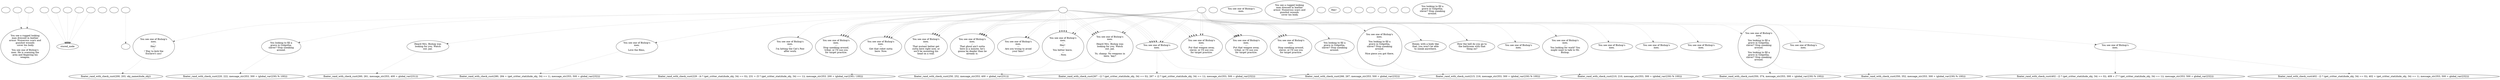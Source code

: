 digraph ncBisMen {
  "checkPartyMembersNearDoor" [style=filled       fillcolor="#FFFFFF"       color="#000000"]
  "checkPartyMembersNearDoor" [label=""]
  "ChooseFromList" [style=filled       fillcolor="#FFFFFF"       color="#000000"]
  "ChooseFromList" [label="You see a rugged looking\nman dressed in leather\narmor. Numerous scars and\ngunshot wounds\n cover his body.\n---\nYou see one of Bishop's\nmen. He is scanning the\narea and fingering his\nweapon."]
  "CLICK_PREV" [style=filled       fillcolor="#FFFFFF"       color="#000000"]
  "CLICK_PREV" -> "ChooseFromList" [style=dotted color="#555555"]
  "CLICK_PREV" [label=""]
  "CLICK_0" [style=filled       fillcolor="#FFFFFF"       color="#000000"]
  "CLICK_0" -> "stored_node" [style=dotted color="#555555"]
  "CLICK_0" [label=""]
  "CLICK_1" [style=filled       fillcolor="#FFFFFF"       color="#000000"]
  "CLICK_1" -> "stored_node" [style=dotted color="#555555"]
  "CLICK_1" [label=""]
  "CLICK_2" [style=filled       fillcolor="#FFFFFF"       color="#000000"]
  "CLICK_2" -> "stored_node" [style=dotted color="#555555"]
  "CLICK_2" [label=""]
  "CLICK_3" [style=filled       fillcolor="#FFFFFF"       color="#000000"]
  "CLICK_3" -> "stored_node" [style=dotted color="#555555"]
  "CLICK_3" [label=""]
  "CLICK_4" [style=filled       fillcolor="#FFFFFF"       color="#000000"]
  "CLICK_4" -> "stored_node" [style=dotted color="#555555"]
  "CLICK_4" [label=""]
  "CLICK_MORE" [style=filled       fillcolor="#FFFFFF"       color="#000000"]
  "CLICK_MORE" -> "ChooseFromList" [style=dotted color="#555555"]
  "CLICK_MORE" [label=""]
  "start" [style=filled       fillcolor="#FFFFFF"       color="#000000"]
  "start" [label=""]
  "critter_p_proc" [style=filled       fillcolor="#FFFFFF"       color="#000000"]
  "critter_p_proc" [label=""]
  "pickup_p_proc" [style=filled       fillcolor="#FFFFFF"       color="#000000"]
  "pickup_p_proc" -> "Node998" [style=dotted color="#555555"]
  "pickup_p_proc" [label=""]
  "talk_p_proc" [style=filled       fillcolor="#FFFFFF"       color="#000000"]
  "talk_p_proc" -> "Node006" [style=dotted color="#555555"]
  "talk_p_proc" -> "Node006" [style=dotted color="#555555"]
  "talk_p_proc" -> "Node008" [style=dotted color="#555555"]
  "talk_p_proc" -> "Node011" [style=dotted color="#555555"]
  "talk_p_proc" -> "Node016" [style=dotted color="#555555"]
  "talk_p_proc" -> "Node018" [style=dotted color="#555555"]
  "talk_p_proc" -> "Node008" [style=dotted color="#555555"]
  "talk_p_proc" -> "Node011" [style=dotted color="#555555"]
  "talk_p_proc" -> "Node016" [style=dotted color="#555555"]
  "talk_p_proc" -> "Node018" [style=dotted color="#555555"]
  "talk_p_proc" -> "Node017" [style=dotted color="#555555"]
  "talk_p_proc" -> "Node019" [style=dotted color="#555555"]
  "talk_p_proc" -> "Node017" [style=dotted color="#555555"]
  "talk_p_proc" -> "Node019" [style=dotted color="#555555"]
  "talk_p_proc" -> "Node020" [style=dotted color="#555555"]
  "talk_p_proc" -> "Node020" [style=dotted color="#555555"]
  "talk_p_proc" -> "Node021" [style=dotted color="#555555"]
  "talk_p_proc" -> "Node021" [style=dotted color="#555555"]
  "talk_p_proc" -> "Node034" [style=dotted color="#555555"]
  "talk_p_proc" -> "Node034" [style=dotted color="#555555"]
  "talk_p_proc" -> "Node023" [style=dotted color="#555555"]
  "talk_p_proc" -> "Node002" [style=dotted color="#555555"]
  "talk_p_proc" -> "Node003" [style=dotted color="#555555"]
  "talk_p_proc" -> "Node004" [style=dotted color="#555555"]
  "talk_p_proc" -> "Node024" [style=dotted color="#555555"]
  "talk_p_proc" -> "Node009" [style=dotted color="#555555"]
  "talk_p_proc" -> "Node013" [style=dotted color="#555555"]
  "talk_p_proc" -> "Node025" [style=dotted color="#555555"]
  "talk_p_proc" -> "Node027" [style=dotted color="#555555"]
  "talk_p_proc" -> "Node029" [style=dotted color="#555555"]
  "talk_p_proc" -> "Node030" [style=dotted color="#555555"]
  "talk_p_proc" -> "Node031" [style=dotted color="#555555"]
  "talk_p_proc" -> "Node032" [style=dotted color="#555555"]
  "talk_p_proc" [label=""]
  "destroy_p_proc" [style=filled       fillcolor="#FFFFFF"       color="#000000"]
  "destroy_p_proc" [label=""]
  "look_at_p_proc" [style=filled       fillcolor="#FFFFFF"       color="#000000"]
  "look_at_p_proc" [label="You see one of Bishop's\nmen."]
  "description_p_proc" [style=filled       fillcolor="#FFFFFF"       color="#000000"]
  "description_p_proc" [label="You see a rugged looking\nman dressed in leather\narmor. Numerous scars and\ngunshot wounds\n cover his body."]
  "use_skill_on_p_proc" [style=filled       fillcolor="#FFFFFF"       color="#000000"]
  "use_skill_on_p_proc" [label=""]
  "damage_p_proc" [style=filled       fillcolor="#FFFFFF"       color="#000000"]
  "damage_p_proc" [label="Hey! "]
  "map_enter_p_proc" [style=filled       fillcolor="#FFFFFF"       color="#000000"]
  "map_enter_p_proc" [label=""]
  "map_update_p_proc" [style=filled       fillcolor="#FFFFFF"       color="#000000"]
  "map_update_p_proc" [label=""]
  "timed_event_p_proc" [style=filled       fillcolor="#FFFFFF"       color="#000000"]
  "timed_event_p_proc" -> "Node006" [style=dotted color="#555555"]
  "timed_event_p_proc" -> "Node006" [style=dotted color="#555555"]
  "timed_event_p_proc" -> "Node008" [style=dotted color="#555555"]
  "timed_event_p_proc" -> "Node011" [style=dotted color="#555555"]
  "timed_event_p_proc" -> "Node016" [style=dotted color="#555555"]
  "timed_event_p_proc" -> "Node018" [style=dotted color="#555555"]
  "timed_event_p_proc" -> "Node008" [style=dotted color="#555555"]
  "timed_event_p_proc" -> "Node011" [style=dotted color="#555555"]
  "timed_event_p_proc" -> "Node016" [style=dotted color="#555555"]
  "timed_event_p_proc" -> "Node018" [style=dotted color="#555555"]
  "timed_event_p_proc" -> "Node017" [style=dotted color="#555555"]
  "timed_event_p_proc" -> "Node019" [style=dotted color="#555555"]
  "timed_event_p_proc" -> "Node017" [style=dotted color="#555555"]
  "timed_event_p_proc" -> "Node019" [style=dotted color="#555555"]
  "timed_event_p_proc" -> "Node020" [style=dotted color="#555555"]
  "timed_event_p_proc" -> "Node020" [style=dotted color="#555555"]
  "timed_event_p_proc" -> "Node021" [style=dotted color="#555555"]
  "timed_event_p_proc" -> "Node021" [style=dotted color="#555555"]
  "timed_event_p_proc" -> "Node034" [style=dotted color="#555555"]
  "timed_event_p_proc" -> "Node034" [style=dotted color="#555555"]
  "timed_event_p_proc" -> "Node006" [style=dotted color="#555555"]
  "timed_event_p_proc" -> "Node006" [style=dotted color="#555555"]
  "timed_event_p_proc" -> "Node008" [style=dotted color="#555555"]
  "timed_event_p_proc" -> "Node011" [style=dotted color="#555555"]
  "timed_event_p_proc" -> "Node016" [style=dotted color="#555555"]
  "timed_event_p_proc" -> "Node018" [style=dotted color="#555555"]
  "timed_event_p_proc" -> "Node008" [style=dotted color="#555555"]
  "timed_event_p_proc" -> "Node011" [style=dotted color="#555555"]
  "timed_event_p_proc" -> "Node016" [style=dotted color="#555555"]
  "timed_event_p_proc" -> "Node018" [style=dotted color="#555555"]
  "timed_event_p_proc" -> "Node017" [style=dotted color="#555555"]
  "timed_event_p_proc" -> "Node019" [style=dotted color="#555555"]
  "timed_event_p_proc" -> "Node017" [style=dotted color="#555555"]
  "timed_event_p_proc" -> "Node019" [style=dotted color="#555555"]
  "timed_event_p_proc" -> "Node020" [style=dotted color="#555555"]
  "timed_event_p_proc" -> "Node020" [style=dotted color="#555555"]
  "timed_event_p_proc" -> "Node021" [style=dotted color="#555555"]
  "timed_event_p_proc" -> "Node021" [style=dotted color="#555555"]
  "timed_event_p_proc" -> "Node034" [style=dotted color="#555555"]
  "timed_event_p_proc" -> "Node034" [style=dotted color="#555555"]
  "timed_event_p_proc" -> "Node001" [style=dotted color="#555555"]
  "timed_event_p_proc" -> "Node002" [style=dotted color="#555555"]
  "timed_event_p_proc" -> "Node003" [style=dotted color="#555555"]
  "timed_event_p_proc" -> "Node004" [style=dotted color="#555555"]
  "timed_event_p_proc" -> "Node005" [style=dotted color="#555555"]
  "timed_event_p_proc" -> "Node009" [style=dotted color="#555555"]
  "timed_event_p_proc" -> "Node010" [style=dotted color="#555555"]
  "timed_event_p_proc" -> "Node009" [style=dotted color="#555555"]
  "timed_event_p_proc" -> "Node013" [style=dotted color="#555555"]
  "timed_event_p_proc" -> "Node014" [style=dotted color="#555555"]
  "timed_event_p_proc" -> "Node022" [style=dotted color="#555555"]
  "timed_event_p_proc" [label=""]
  "combat_p_proc" [style=filled       fillcolor="#FFFFFF"       color="#000000"]
  "combat_p_proc" [label=""]
  "Node998" [style=filled       fillcolor="#FFFFFF"       color="#000000"]
  "Node998" [label=""]
  "Node999" [style=filled       fillcolor="#FFFFFF"       color="#000000"]
  "Node999" [label=""]
  "Node001" [style=filled       fillcolor="#FFFFFF"       color="#000000"]
  "Node001" -> "floater_rand_with_check_cust(200, 203, obj_name(dude_obj))" [style=dotted color="#555555"]
  "Node001" [label="You see one of Bishop's\nmen.\n---\nHey! \n---\n! Way to kick the\nEnclave's ass!"]
  "Node002" [style=filled       fillcolor="#FFFFFF"       color="#000000"]
  "Node002" [label="How the hell do you go to\nthe bathroom with that\nthing on?"]
  "Node003" [style=filled       fillcolor="#FFFFFF"       color="#000000"]
  "Node003" -> "floater_rand_with_check_cust(210, 210, message_str(353, 300 + (global_var(230) % 100)))" [style=dotted color="#555555"]
  "Node003" [label="You see one of Bishop's\nmen.\n---\nYou looking to fill a\ngrave in Golgotha,\nslaver? Stop sneaking\naround.\n---\nNice piece you got there,\n---\n."]
  "Node004" [style=filled       fillcolor="#FFFFFF"       color="#000000"]
  "Node004" -> "floater_rand_with_check_cust(215, 216, message_str(353, 300 + (global_var(230) % 100)))" [style=dotted color="#555555"]
  "Node004" [label="You looking to fill a\ngrave in Golgotha,\nslaver? Stop sneaking\naround."]
  "Node005" [style=filled       fillcolor="#FFFFFF"       color="#000000"]
  "Node005" -> "floater_rand_with_check_cust(220, 222, message_str(353, 300 + (global_var(230) % 100)))" [style=dotted color="#555555"]
  "Node005" [label="You looking to fill a\ngrave in Golgotha,\nslaver? Stop sneaking\naround."]
  "Node006" [style=filled       fillcolor="#FFFFFF"       color="#000000"]
  "Node006" -> "floater_rand_with_check_cust(229 - (4 * (get_critter_stat(dude_obj, 34) == 0)), 231 + (5 * (get_critter_stat(dude_obj, 34) == 1)), message_str(353, 200 + (global_var(230) / 100)))" [style=dotted color="#555555"]
  "Node006" [label="You see one of Bishop's\nmen.\n---\nHey! \n---\nYou better leave, \n---\n. Now."]
  "Node008" [style=filled       fillcolor="#FFFFFF"       color="#000000"]
  "Node008" -> "floater_rand_with_check_cust(250, 252, message_str(353, 400 + global_var(231)))" [style=dotted color="#555555"]
  "Node008" [label="You see one of Bishop's\nmen.\n---\nHeard Mrs. Bishop was\nlooking for you. Watch\nout, pal.\n---\nYo, champ. No weapons in\nhere, 'kay?"]
  "Node009" [style=filled       fillcolor="#FFFFFF"       color="#000000"]
  "Node009" [label="You see one of Bishop's\nmen.\n---\nAre you trying to avoid\nyour fans?"]
  "Node010" [style=filled       fillcolor="#FFFFFF"       color="#000000"]
  "Node010" -> "floater_rand_with_check_cust(260, 261, message_str(353, 400 + global_var(231)))" [style=dotted color="#555555"]
  "Node010" [label="Heard Mrs. Bishop was\nlooking for you. Watch\nout, pal."]
  "Node011" [style=filled       fillcolor="#FFFFFF"       color="#000000"]
  "Node011" -> "floater_rand_with_check_cust(267 - (2 * (get_critter_stat(dude_obj, 34) == 0)), 267 + (2 * (get_critter_stat(dude_obj, 34) == 1)), message_str(353, 500 + global_var(232)))" [style=dotted color="#555555"]
  "Node011" -> "floater_rand_with_check_cust(266, 267, message_str(353, 500 + global_var(232)))" [style=dotted color="#555555"]
  "Node011" [label="You see one of Bishop's\nmen."]
  "Node013" [style=filled       fillcolor="#FFFFFF"       color="#000000"]
  "Node013" [label="Honey, with a body like\nthat, you won't be able\nto sneak anywhere."]
  "Node014" [style=filled       fillcolor="#FFFFFF"       color="#000000"]
  "Node014" -> "floater_rand_with_check_cust(280, 284 + (get_critter_stat(dude_obj, 34) == 1), message_str(353, 500 + global_var(232)))" [style=dotted color="#555555"]
  "Node014" [label="You see one of Bishop's\nmen.\n---\nLove the films, "]
  "Node016" [style=filled       fillcolor="#FFFFFF"       color="#000000"]
  "Node016" [label="You see one of Bishop's\nmen.\n---\nPut that weapon away,\nslaver, or I'll use you\nfor target practice."]
  "Node017" [style=filled       fillcolor="#FFFFFF"       color="#000000"]
  "Node017" [label="You see one of Bishop's\nmen.\n---\nStop sneaking around,\nslaver, or I'll use you\nfor target practice."]
  "Node018" [style=filled       fillcolor="#FFFFFF"       color="#000000"]
  "Node018" [label="You see one of Bishop's\nmen.\n---\nPut that weapon away,\ntribal, or I'll use you\nfor target practice."]
  "Node019" [style=filled       fillcolor="#FFFFFF"       color="#000000"]
  "Node019" [label="You see one of Bishop's\nmen.\n---\nStop sneaking around,\ntribal, or I'll use you\nfor target practice."]
  "Node020" [style=filled       fillcolor="#FFFFFF"       color="#000000"]
  "Node020" [label="You see one of Bishop's\nmen.\n---\nGet that robot outta\nhere. Now."]
  "Node021" [style=filled       fillcolor="#FFFFFF"       color="#000000"]
  "Node021" [label="You see one of Bishop's\nmen.\n---\nThat mutant better get\noutta here right now, or\nwe'll be mounting his\nhead on a wall."]
  "Node022" [style=filled       fillcolor="#FFFFFF"       color="#000000"]
  "Node022" [label="You see one of Bishop's\nmen.\n---\nI'm hitting the Cat's Paw\nafter work."]
  "Node023" [style=filled       fillcolor="#FFFFFF"       color="#000000"]
  "Node023" [label="You see one of Bishop's\nmen."]
  "Node024" [style=filled       fillcolor="#FFFFFF"       color="#000000"]
  "Node024" -> "floater_rand_with_check_cust(350, 374, message_str(353, 300 + (global_var(230) % 100)))" [style=dotted color="#555555"]
  "Node024" -> "floater_rand_with_check_cust(350, 352, message_str(353, 300 + (global_var(230) % 100)))" [style=dotted color="#555555"]
  "Node024" [label="You see one of Bishop's\nmen.\n---\nYou looking to fill a\ngrave in Golgotha,\nslaver? Stop sneaking\naround.\n---\nYou looking to fill a\ngrave in Golgotha,\nslaver? Stop sneaking\naround."]
  "Node025" [style=filled       fillcolor="#FFFFFF"       color="#000000"]
  "Node025" [label="You see one of Bishop's\nmen."]
  "Node027" [style=filled       fillcolor="#FFFFFF"       color="#000000"]
  "Node027" -> "floater_rand_with_check_cust(402 - (2 * (get_critter_stat(dude_obj, 34) == 0)), 409 + (7 * (get_critter_stat(dude_obj, 34) == 1)), message_str(353, 500 + global_var(232)))" [style=dotted color="#555555"]
  "Node027" -> "floater_rand_with_check_cust(402 - (2 * (get_critter_stat(dude_obj, 34) == 0)), 402 + (get_critter_stat(dude_obj, 34) == 1), message_str(353, 500 + global_var(232)))" [style=dotted color="#555555"]
  "Node027" [label="You see one of Bishop's\nmen."]
  "Node029" [style=filled       fillcolor="#FFFFFF"       color="#000000"]
  "Node029" [label="You see one of Bishop's\nmen."]
  "Node030" [style=filled       fillcolor="#FFFFFF"       color="#000000"]
  "Node030" [label="You see one of Bishop's\nmen.\n---\nYou looking for work? You\nmight want to talk to Mr.\nBishop."]
  "Node031" [style=filled       fillcolor="#FFFFFF"       color="#000000"]
  "Node031" [label="You see one of Bishop's\nmen."]
  "Node032" [style=filled       fillcolor="#FFFFFF"       color="#000000"]
  "Node032" [label="You see one of Bishop's\nmen."]
  "Node034" [style=filled       fillcolor="#FFFFFF"       color="#000000"]
  "Node034" [label="You see one of Bishop's\nmen.\n---\nThat ghoul ain't outta\nhere in a minute, he's\ngonna be deader than he\nalready is."]
  "NodeArmed" [style=filled       fillcolor="#FFFFFF"       color="#000000"]
  "NodeArmed" [label=""]
  "NodeSneak" [style=filled       fillcolor="#FFFFFF"       color="#000000"]
  "NodeSneak" [label=""]
  "floater_rand_with_check_cust" [style=filled       fillcolor="#FFFFFF"       color="#000000"]
  "floater_rand_with_check_cust" [label="You looking to fill a\ngrave in Golgotha,\nslaver? Stop sneaking\naround."]
}